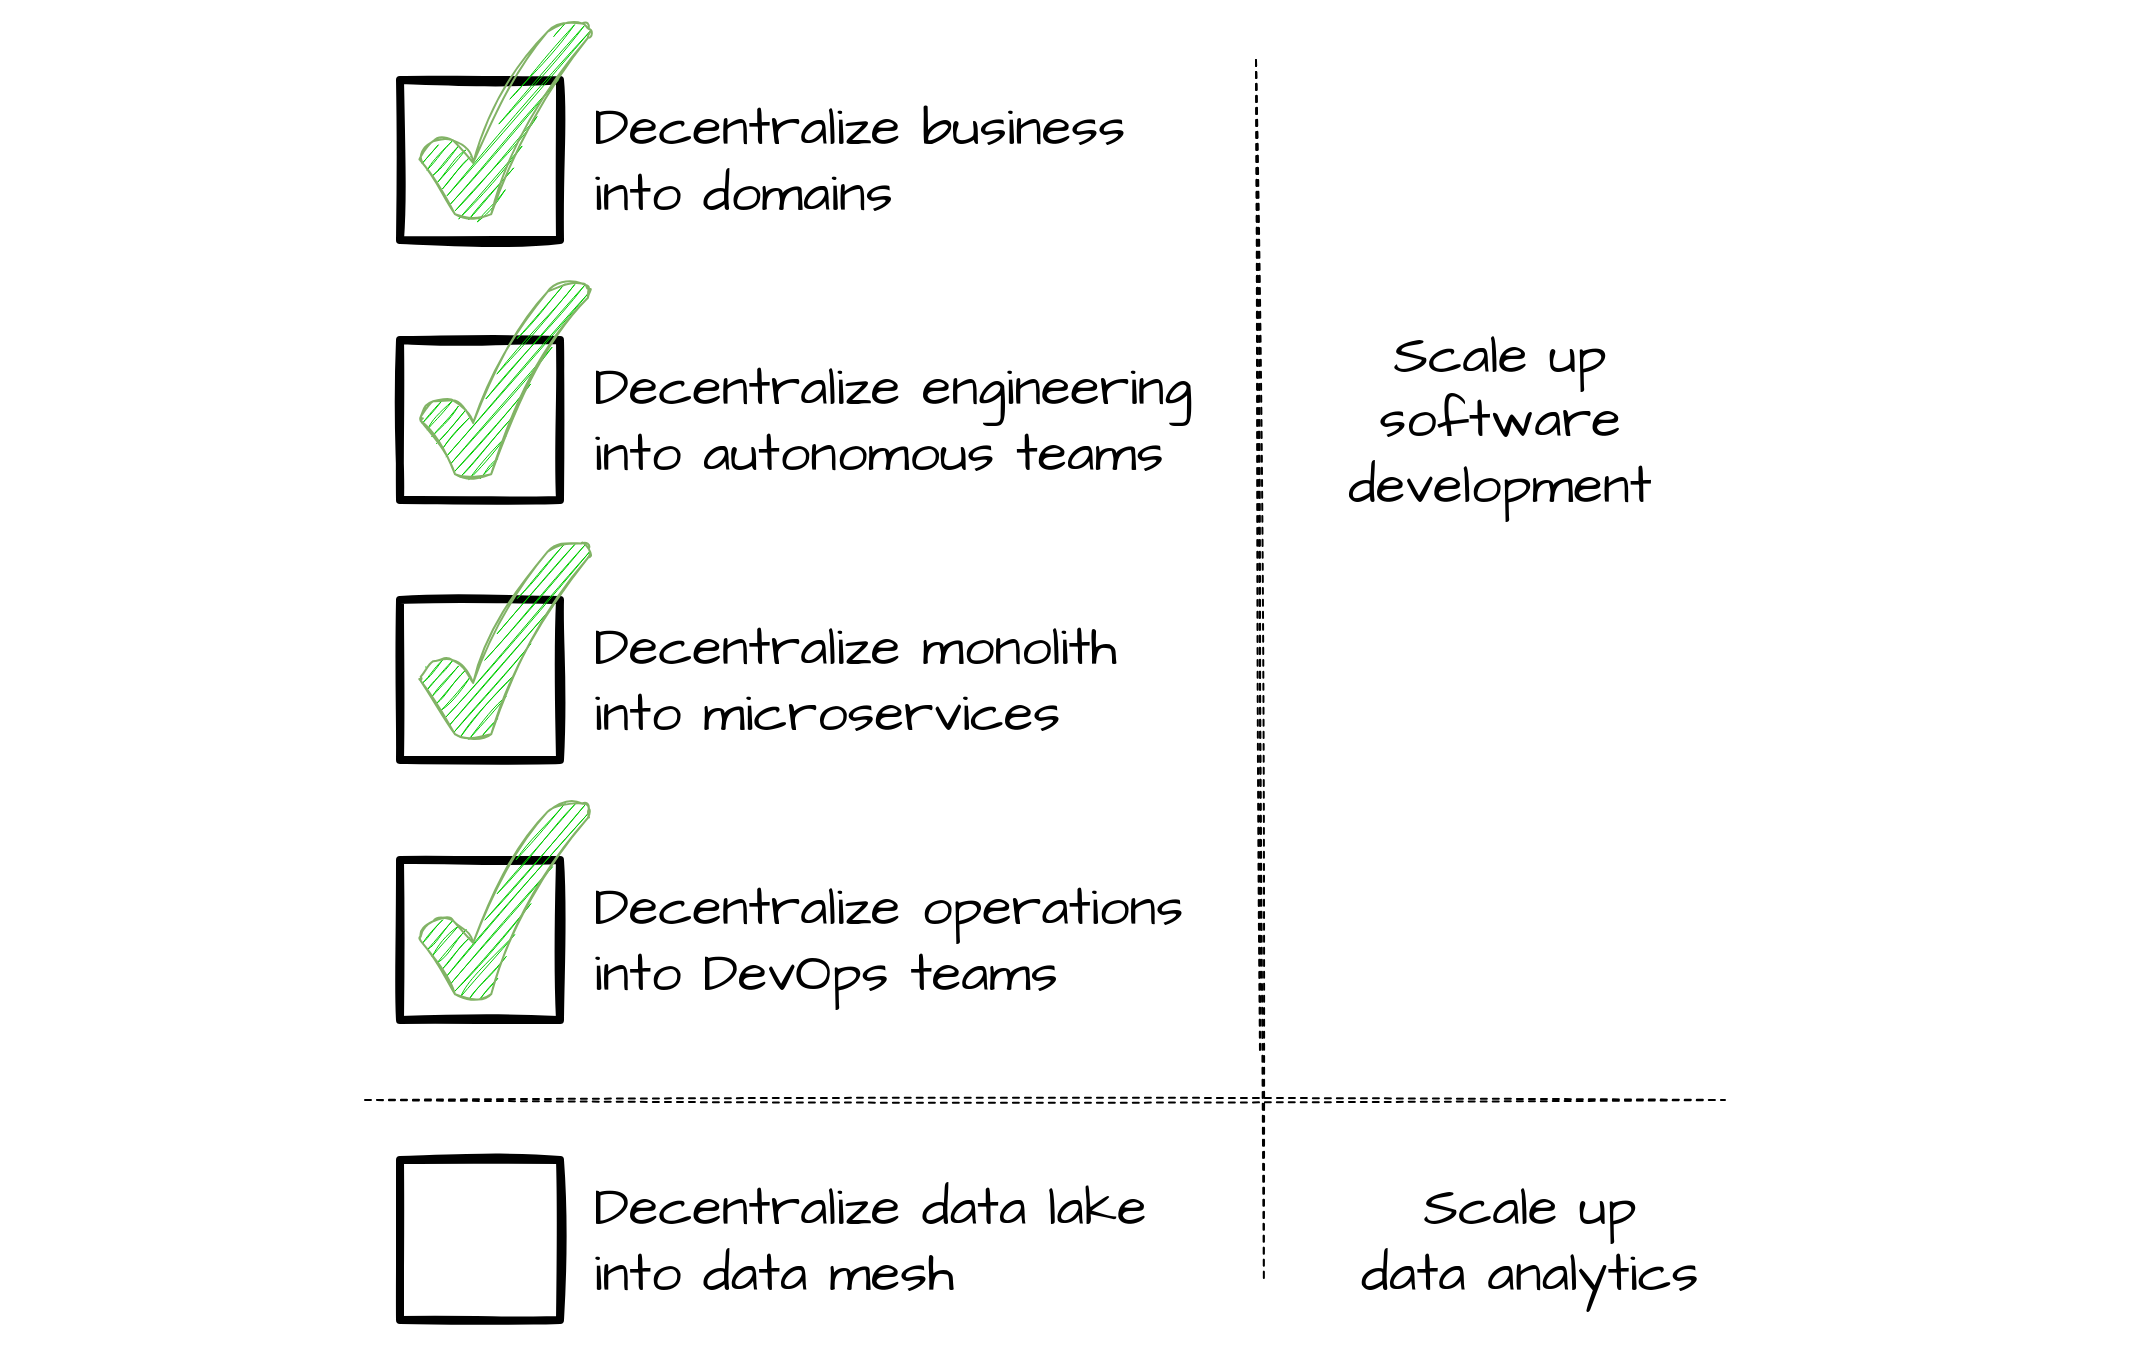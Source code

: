 <mxfile version="15.5.4" type="embed"><diagram id="F44mslXG7EauhRFhVprv" name="Page-2"><mxGraphModel dx="1820" dy="612" grid="1" gridSize="10" guides="1" tooltips="1" connect="1" arrows="1" fold="1" page="1" pageScale="1" pageWidth="850" pageHeight="1100" math="0" shadow="0"><root><mxCell id="AAQ9BwyIkS6VjVYWZHyZ-0"/><mxCell id="AAQ9BwyIkS6VjVYWZHyZ-1" parent="AAQ9BwyIkS6VjVYWZHyZ-0"/><mxCell id="WYw05qr1-3hL1uv3pTQN-0" value="" style="rounded=0;whiteSpace=wrap;html=1;fontSize=27;fillColor=#FFFFFF;align=left;fontColor=none;noLabel=1;labelBackgroundColor=none;strokeColor=none;sketch=1;fontFamily=Architects Daughter;fontSource=https%3A%2F%2Ffonts.googleapis.com%2Fcss%3Ffamily%3DArchitects%2BDaughter;" parent="AAQ9BwyIkS6VjVYWZHyZ-1" vertex="1"><mxGeometry x="-120" y="80" width="1070" height="680" as="geometry"/></mxCell><mxCell id="xgfi9Fixae9f6lbO9hQ0-0" value="" style="whiteSpace=wrap;html=1;aspect=fixed;strokeWidth=4;sketch=1;fontFamily=Architects Daughter;fontSource=https%3A%2F%2Ffonts.googleapis.com%2Fcss%3Ffamily%3DArchitects%2BDaughter;" parent="AAQ9BwyIkS6VjVYWZHyZ-1" vertex="1"><mxGeometry x="80" y="120" width="80" height="80" as="geometry"/></mxCell><mxCell id="xgfi9Fixae9f6lbO9hQ0-1" value="" style="verticalLabelPosition=bottom;verticalAlign=top;html=1;shape=mxgraph.basic.tick;fillColor=#00CC00;strokeColor=#82b366;sketch=1;fontFamily=Architects Daughter;fontSource=https%3A%2F%2Ffonts.googleapis.com%2Fcss%3Ffamily%3DArchitects%2BDaughter;" parent="AAQ9BwyIkS6VjVYWZHyZ-1" vertex="1"><mxGeometry x="90" y="90" width="85" height="100" as="geometry"/></mxCell><mxCell id="xgfi9Fixae9f6lbO9hQ0-2" value="Decentralize business &lt;br&gt;into domains" style="text;html=1;strokeColor=none;fillColor=none;align=left;verticalAlign=middle;whiteSpace=wrap;rounded=0;fontSize=27;sketch=1;fontFamily=Architects Daughter;fontSource=https%3A%2F%2Ffonts.googleapis.com%2Fcss%3Ffamily%3DArchitects%2BDaughter;" parent="AAQ9BwyIkS6VjVYWZHyZ-1" vertex="1"><mxGeometry x="175" y="145" width="435" height="30" as="geometry"/></mxCell><mxCell id="xgfi9Fixae9f6lbO9hQ0-3" value="" style="whiteSpace=wrap;html=1;aspect=fixed;strokeWidth=4;sketch=1;fontFamily=Architects Daughter;fontSource=https%3A%2F%2Ffonts.googleapis.com%2Fcss%3Ffamily%3DArchitects%2BDaughter;" parent="AAQ9BwyIkS6VjVYWZHyZ-1" vertex="1"><mxGeometry x="80" y="250" width="80" height="80" as="geometry"/></mxCell><mxCell id="xgfi9Fixae9f6lbO9hQ0-4" value="" style="verticalLabelPosition=bottom;verticalAlign=top;html=1;shape=mxgraph.basic.tick;fillColor=#00CC00;strokeColor=#82b366;sketch=1;fontFamily=Architects Daughter;fontSource=https%3A%2F%2Ffonts.googleapis.com%2Fcss%3Ffamily%3DArchitects%2BDaughter;" parent="AAQ9BwyIkS6VjVYWZHyZ-1" vertex="1"><mxGeometry x="90" y="220" width="85" height="100" as="geometry"/></mxCell><mxCell id="xgfi9Fixae9f6lbO9hQ0-5" value="Decentralize engineering &lt;br&gt;into autonomous teams" style="text;html=1;strokeColor=none;fillColor=none;align=left;verticalAlign=middle;whiteSpace=wrap;rounded=0;fontSize=27;sketch=1;fontFamily=Architects Daughter;fontSource=https%3A%2F%2Ffonts.googleapis.com%2Fcss%3Ffamily%3DArchitects%2BDaughter;" parent="AAQ9BwyIkS6VjVYWZHyZ-1" vertex="1"><mxGeometry x="175" y="275" width="405" height="30" as="geometry"/></mxCell><mxCell id="xgfi9Fixae9f6lbO9hQ0-6" value="" style="whiteSpace=wrap;html=1;aspect=fixed;strokeWidth=4;sketch=1;fontFamily=Architects Daughter;fontSource=https%3A%2F%2Ffonts.googleapis.com%2Fcss%3Ffamily%3DArchitects%2BDaughter;" parent="AAQ9BwyIkS6VjVYWZHyZ-1" vertex="1"><mxGeometry x="80" y="380" width="80" height="80" as="geometry"/></mxCell><mxCell id="xgfi9Fixae9f6lbO9hQ0-7" value="" style="verticalLabelPosition=bottom;verticalAlign=top;html=1;shape=mxgraph.basic.tick;fillColor=#00CC00;strokeColor=#82b366;sketch=1;fontFamily=Architects Daughter;fontSource=https%3A%2F%2Ffonts.googleapis.com%2Fcss%3Ffamily%3DArchitects%2BDaughter;" parent="AAQ9BwyIkS6VjVYWZHyZ-1" vertex="1"><mxGeometry x="90" y="350" width="85" height="100" as="geometry"/></mxCell><mxCell id="xgfi9Fixae9f6lbO9hQ0-8" value="Decentralize monolith &lt;br&gt;into microservices" style="text;html=1;strokeColor=none;fillColor=none;align=left;verticalAlign=middle;whiteSpace=wrap;rounded=0;fontSize=27;sketch=1;fontFamily=Architects Daughter;fontSource=https%3A%2F%2Ffonts.googleapis.com%2Fcss%3Ffamily%3DArchitects%2BDaughter;" parent="AAQ9BwyIkS6VjVYWZHyZ-1" vertex="1"><mxGeometry x="175" y="405" width="455" height="30" as="geometry"/></mxCell><mxCell id="xgfi9Fixae9f6lbO9hQ0-9" value="" style="whiteSpace=wrap;html=1;aspect=fixed;strokeWidth=4;sketch=1;fontFamily=Architects Daughter;fontSource=https%3A%2F%2Ffonts.googleapis.com%2Fcss%3Ffamily%3DArchitects%2BDaughter;" parent="AAQ9BwyIkS6VjVYWZHyZ-1" vertex="1"><mxGeometry x="80" y="660" width="80" height="80" as="geometry"/></mxCell><mxCell id="xgfi9Fixae9f6lbO9hQ0-10" value="Decentralize data lake &lt;br&gt;into data mesh" style="text;html=1;strokeColor=none;fillColor=none;align=left;verticalAlign=middle;whiteSpace=wrap;rounded=0;fontSize=27;sketch=1;fontFamily=Architects Daughter;fontSource=https%3A%2F%2Ffonts.googleapis.com%2Fcss%3Ffamily%3DArchitects%2BDaughter;" parent="AAQ9BwyIkS6VjVYWZHyZ-1" vertex="1"><mxGeometry x="175" y="685" width="395" height="30" as="geometry"/></mxCell><mxCell id="WYw05qr1-3hL1uv3pTQN-2" value="" style="endArrow=none;dashed=1;html=1;rounded=0;fontSize=27;fontColor=none;sketch=1;fontFamily=Architects Daughter;fontSource=https%3A%2F%2Ffonts.googleapis.com%2Fcss%3Ffamily%3DArchitects%2BDaughter;" parent="AAQ9BwyIkS6VjVYWZHyZ-1" edge="1"><mxGeometry width="50" height="50" relative="1" as="geometry"><mxPoint x="62.5" y="630" as="sourcePoint"/><mxPoint x="742.5" y="630" as="targetPoint"/></mxGeometry></mxCell><mxCell id="WYw05qr1-3hL1uv3pTQN-5" value="Scale up software development" style="text;html=1;strokeColor=none;fillColor=none;align=center;verticalAlign=middle;whiteSpace=wrap;rounded=0;labelBackgroundColor=none;fontSize=27;fontColor=none;sketch=1;fontFamily=Architects Daughter;fontSource=https%3A%2F%2Ffonts.googleapis.com%2Fcss%3Ffamily%3DArchitects%2BDaughter;" parent="AAQ9BwyIkS6VjVYWZHyZ-1" vertex="1"><mxGeometry x="590" y="275" width="80" height="30" as="geometry"/></mxCell><mxCell id="WYw05qr1-3hL1uv3pTQN-6" value="" style="endArrow=none;dashed=1;html=1;rounded=0;fontSize=27;fontColor=none;sketch=1;fontFamily=Architects Daughter;fontSource=https%3A%2F%2Ffonts.googleapis.com%2Fcss%3Ffamily%3DArchitects%2BDaughter;" parent="AAQ9BwyIkS6VjVYWZHyZ-1" edge="1"><mxGeometry width="50" height="50" relative="1" as="geometry"><mxPoint x="508" y="110" as="sourcePoint"/><mxPoint x="510" y="606" as="targetPoint"/></mxGeometry></mxCell><mxCell id="WYw05qr1-3hL1uv3pTQN-7" value="Scale up&lt;br&gt;data analytics" style="text;html=1;strokeColor=none;fillColor=none;align=center;verticalAlign=middle;whiteSpace=wrap;rounded=0;labelBackgroundColor=none;fontSize=27;fontColor=none;sketch=1;fontFamily=Architects Daughter;fontSource=https%3A%2F%2Ffonts.googleapis.com%2Fcss%3Ffamily%3DArchitects%2BDaughter;" parent="AAQ9BwyIkS6VjVYWZHyZ-1" vertex="1"><mxGeometry x="550" y="685" width="190" height="30" as="geometry"/></mxCell><mxCell id="WYw05qr1-3hL1uv3pTQN-9" value="" style="whiteSpace=wrap;html=1;aspect=fixed;strokeWidth=4;sketch=1;fontFamily=Architects Daughter;fontSource=https%3A%2F%2Ffonts.googleapis.com%2Fcss%3Ffamily%3DArchitects%2BDaughter;" parent="AAQ9BwyIkS6VjVYWZHyZ-1" vertex="1"><mxGeometry x="80" y="510" width="80" height="80" as="geometry"/></mxCell><mxCell id="WYw05qr1-3hL1uv3pTQN-10" value="" style="verticalLabelPosition=bottom;verticalAlign=top;html=1;shape=mxgraph.basic.tick;fillColor=#00CC00;strokeColor=#82b366;sketch=1;fontFamily=Architects Daughter;fontSource=https%3A%2F%2Ffonts.googleapis.com%2Fcss%3Ffamily%3DArchitects%2BDaughter;" parent="AAQ9BwyIkS6VjVYWZHyZ-1" vertex="1"><mxGeometry x="90" y="480" width="85" height="100" as="geometry"/></mxCell><mxCell id="WYw05qr1-3hL1uv3pTQN-11" value="Decentralize operations&lt;br&gt;into DevOps teams" style="text;html=1;strokeColor=none;fillColor=none;align=left;verticalAlign=middle;whiteSpace=wrap;rounded=0;fontSize=27;sketch=1;fontFamily=Architects Daughter;fontSource=https%3A%2F%2Ffonts.googleapis.com%2Fcss%3Ffamily%3DArchitects%2BDaughter;" parent="AAQ9BwyIkS6VjVYWZHyZ-1" vertex="1"><mxGeometry x="175" y="535" width="455" height="30" as="geometry"/></mxCell><mxCell id="WYw05qr1-3hL1uv3pTQN-12" value="" style="endArrow=none;dashed=1;html=1;rounded=0;fontSize=27;fontColor=none;entryX=0.853;entryY=1.167;entryDx=0;entryDy=0;entryPerimeter=0;sketch=1;fontFamily=Architects Daughter;fontSource=https%3A%2F%2Ffonts.googleapis.com%2Fcss%3Ffamily%3DArchitects%2BDaughter;" parent="AAQ9BwyIkS6VjVYWZHyZ-1" target="xgfi9Fixae9f6lbO9hQ0-10" edge="1"><mxGeometry width="50" height="50" relative="1" as="geometry"><mxPoint x="508" y="110" as="sourcePoint"/><mxPoint x="510" y="606" as="targetPoint"/></mxGeometry></mxCell></root></mxGraphModel></diagram></mxfile>